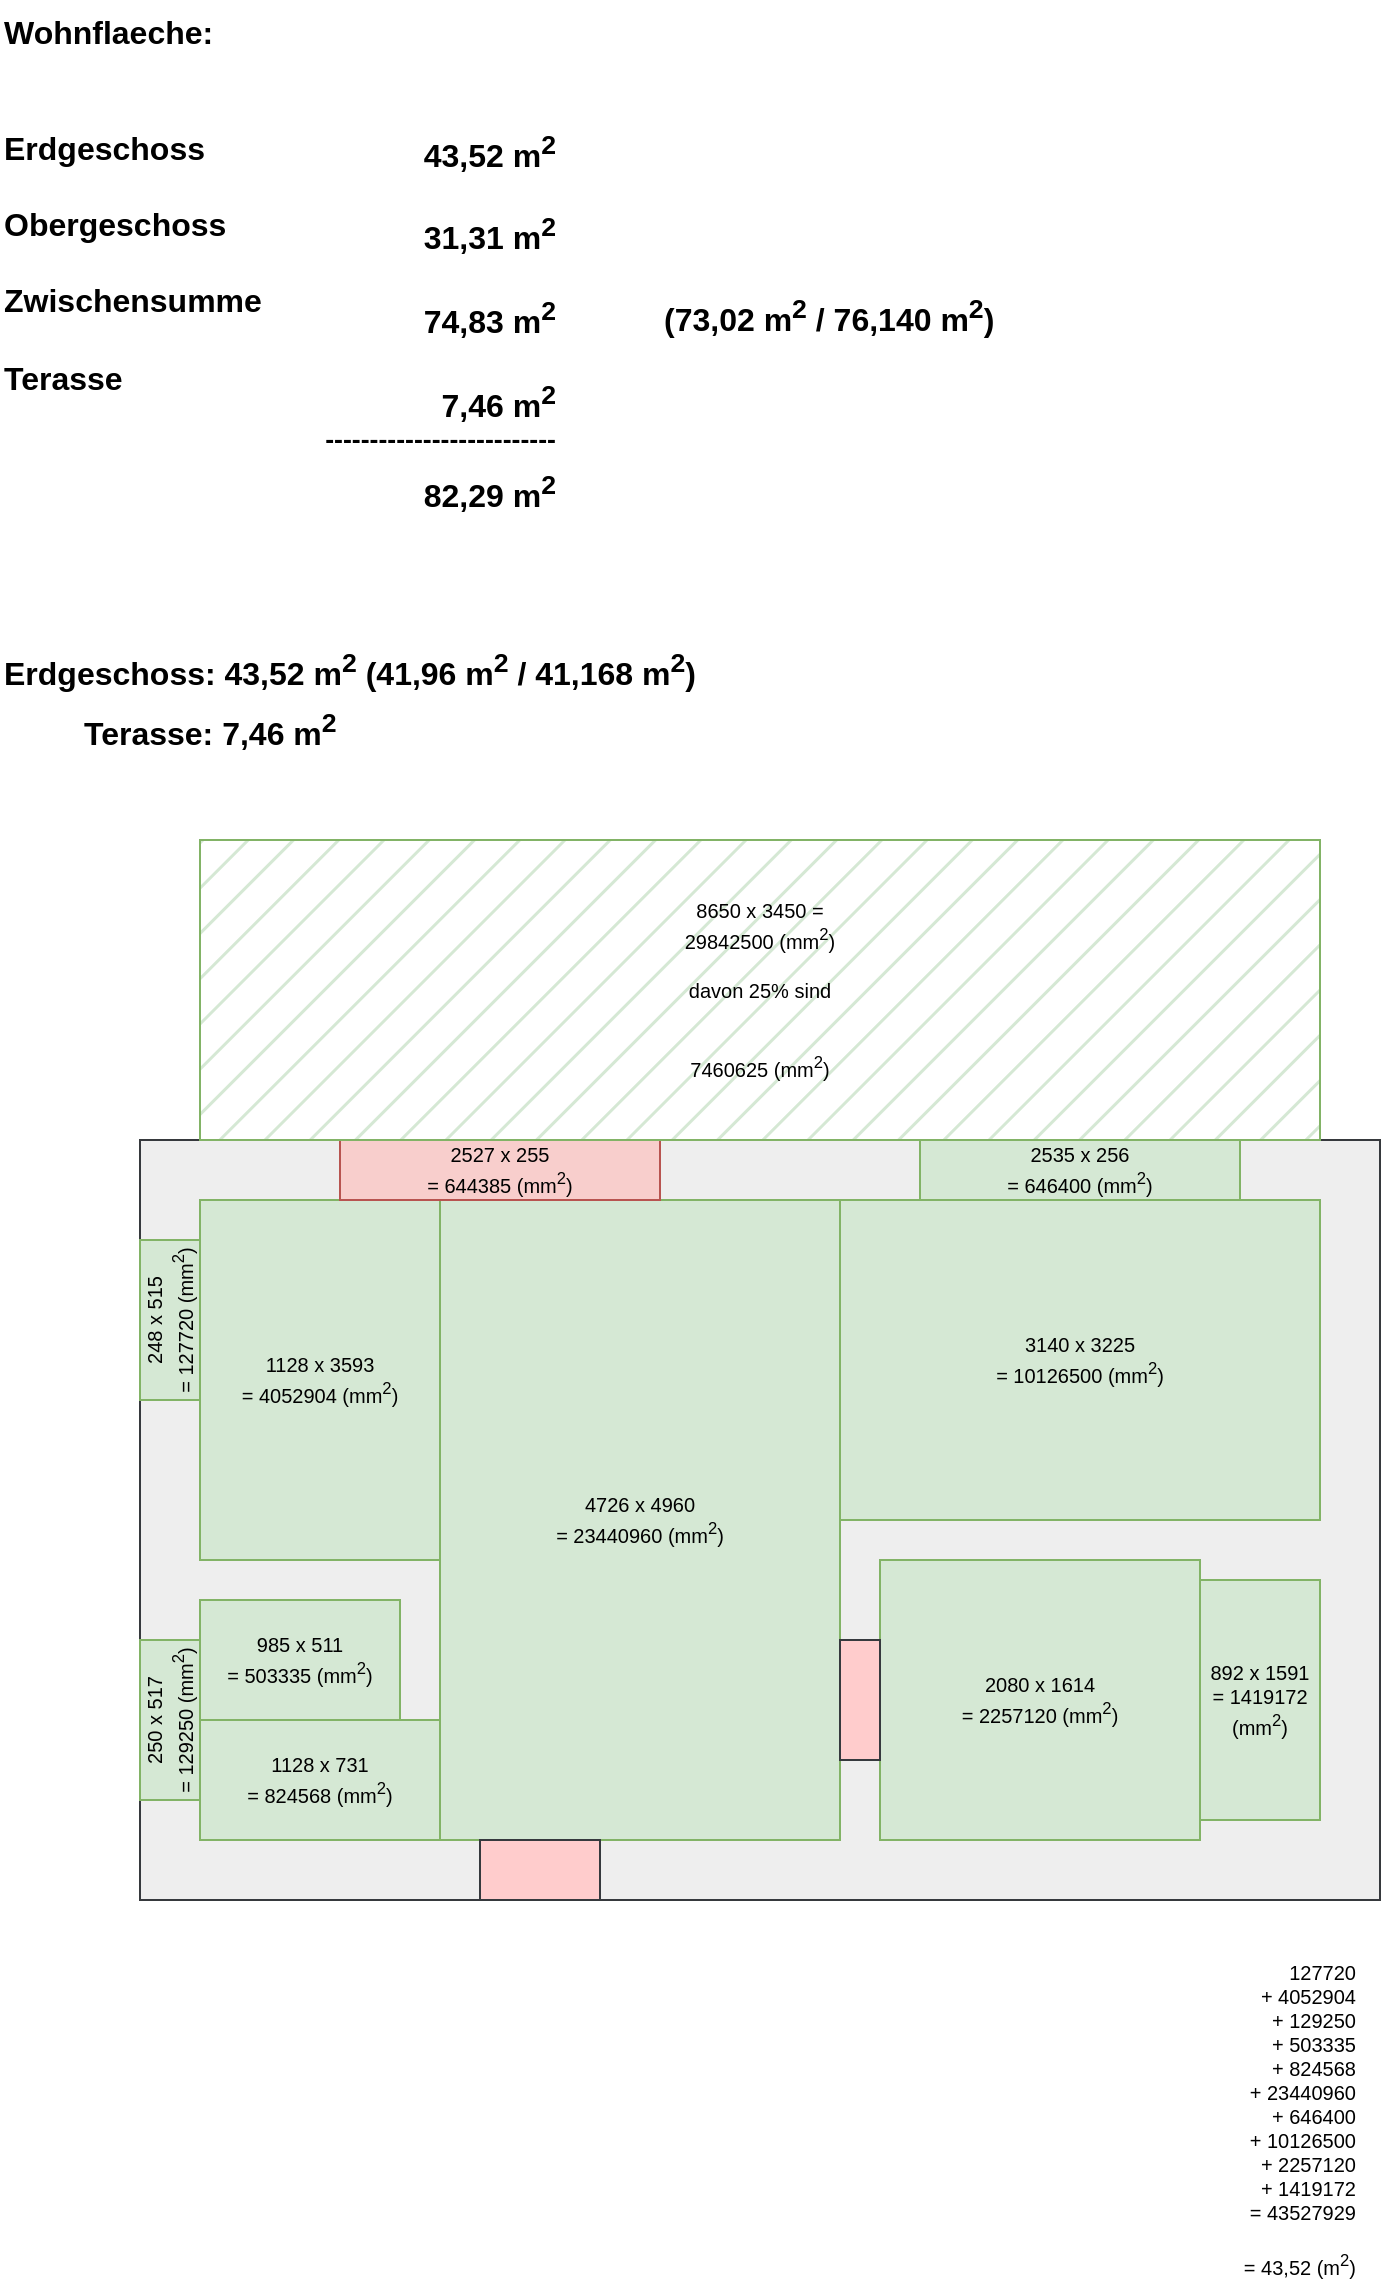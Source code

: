 <mxfile version="20.1.1" type="github" pages="2">
  <diagram id="GN6P7tGJ_L0M5nmcAcI-" name="Erdgeschoss">
    <mxGraphModel dx="1673" dy="896" grid="1" gridSize="10" guides="1" tooltips="1" connect="1" arrows="1" fold="1" page="1" pageScale="1" pageWidth="827" pageHeight="1169" math="0" shadow="0">
      <root>
        <mxCell id="0" />
        <mxCell id="1" parent="0" />
        <mxCell id="lRAfi1yXEFcrCeg3eK96-1" value="" style="rounded=0;whiteSpace=wrap;html=1;fillStyle=auto;fillColor=#eeeeee;strokeColor=#36393d;" vertex="1" parent="1">
          <mxGeometry x="110" y="610" width="620" height="380" as="geometry" />
        </mxCell>
        <mxCell id="nakAse_tgmJTzeun_6DE-19" value="1128 x 3593&lt;br&gt;= 4052904  (mm&lt;sup&gt;2&lt;/sup&gt;)" style="rounded=0;whiteSpace=wrap;html=1;fillColor=#d5e8d4;strokeColor=#82b366;fontSize=10;" parent="1" vertex="1">
          <mxGeometry x="140" y="640" width="120" height="180" as="geometry" />
        </mxCell>
        <mxCell id="nakAse_tgmJTzeun_6DE-2" value="3140 x 3225&lt;br&gt;= 10126500  (mm&lt;sup&gt;2&lt;/sup&gt;)" style="rounded=0;whiteSpace=wrap;html=1;fillColor=#d5e8d4;strokeColor=#82b366;fontSize=10;" parent="1" vertex="1">
          <mxGeometry x="460" y="640" width="240" height="160" as="geometry" />
        </mxCell>
        <mxCell id="nakAse_tgmJTzeun_6DE-4" value="2080 x 1614&lt;br&gt;= 2257120 (mm&lt;sup&gt;2&lt;/sup&gt;)" style="rounded=0;whiteSpace=wrap;html=1;fillColor=#d5e8d4;strokeColor=#82b366;fontSize=10;" parent="1" vertex="1">
          <mxGeometry x="480" y="820" width="160" height="140" as="geometry" />
        </mxCell>
        <mxCell id="nakAse_tgmJTzeun_6DE-14" value="Erdgeschoss: 43,52 m&lt;sup&gt;2&lt;/sup&gt; (41,96 m&lt;sup&gt;2&lt;/sup&gt; / 41,168 m&lt;sup&gt;2&lt;/sup&gt;)" style="text;html=1;strokeColor=none;fillColor=none;align=left;verticalAlign=middle;whiteSpace=wrap;rounded=0;fontStyle=1;fontSize=16;" parent="1" vertex="1">
          <mxGeometry x="40" y="360" width="500" height="30" as="geometry" />
        </mxCell>
        <mxCell id="nakAse_tgmJTzeun_6DE-15" value="2535 x 256&lt;br&gt;= 646400 (mm&lt;sup&gt;2&lt;/sup&gt;)" style="rounded=0;whiteSpace=wrap;html=1;fillColor=#d5e8d4;strokeColor=#82b366;fontSize=10;" parent="1" vertex="1">
          <mxGeometry x="500" y="610" width="160" height="30" as="geometry" />
        </mxCell>
        <mxCell id="nakAse_tgmJTzeun_6DE-16" value="4726 x 4960&lt;br&gt;= 23440960  (mm&lt;sup&gt;2&lt;/sup&gt;)" style="rounded=0;whiteSpace=wrap;html=1;fillColor=#d5e8d4;strokeColor=#82b366;fontSize=10;" parent="1" vertex="1">
          <mxGeometry x="260" y="640" width="200" height="320" as="geometry" />
        </mxCell>
        <mxCell id="nakAse_tgmJTzeun_6DE-17" value="1128 x 731&lt;br&gt;= 824568 (mm&lt;sup&gt;2&lt;/sup&gt;)" style="rounded=0;whiteSpace=wrap;html=1;fillColor=#d5e8d4;strokeColor=#82b366;fontSize=10;" parent="1" vertex="1">
          <mxGeometry x="140" y="900" width="120" height="60" as="geometry" />
        </mxCell>
        <mxCell id="nakAse_tgmJTzeun_6DE-18" value="985 x 511&lt;br&gt;= 503335  (mm&lt;sup&gt;2&lt;/sup&gt;)" style="rounded=0;whiteSpace=wrap;html=1;fillColor=#d5e8d4;strokeColor=#82b366;fontSize=10;" parent="1" vertex="1">
          <mxGeometry x="140" y="840" width="100" height="60" as="geometry" />
        </mxCell>
        <mxCell id="nakAse_tgmJTzeun_6DE-20" value="248 x 515&lt;br&gt;= 127720 (mm&lt;sup&gt;2&lt;/sup&gt;)" style="rounded=0;whiteSpace=wrap;html=1;fillColor=#d5e8d4;strokeColor=#82b366;fontSize=10;horizontal=0;" parent="1" vertex="1">
          <mxGeometry x="110" y="660" width="30" height="80" as="geometry" />
        </mxCell>
        <mxCell id="nakAse_tgmJTzeun_6DE-21" value="250 x 517&lt;br&gt;= 129250  (mm&lt;sup&gt;2&lt;/sup&gt;)" style="rounded=0;whiteSpace=wrap;html=1;fillColor=#d5e8d4;strokeColor=#82b366;fontSize=10;horizontal=0;" parent="1" vertex="1">
          <mxGeometry x="110" y="860" width="30" height="80" as="geometry" />
        </mxCell>
        <mxCell id="nakAse_tgmJTzeun_6DE-22" value="2527 x 255&lt;br&gt;= 644385 (mm&lt;sup&gt;2&lt;/sup&gt;)" style="rounded=0;whiteSpace=wrap;html=1;fillColor=#f8cecc;strokeColor=#b85450;fontSize=10;" parent="1" vertex="1">
          <mxGeometry x="210" y="610" width="160" height="30" as="geometry" />
        </mxCell>
        <mxCell id="nakAse_tgmJTzeun_6DE-23" value="892 x 1591&lt;br&gt;= 1419172 (mm&lt;sup&gt;2&lt;/sup&gt;)" style="rounded=0;whiteSpace=wrap;html=1;fillColor=#d5e8d4;strokeColor=#82b366;fontSize=10;" parent="1" vertex="1">
          <mxGeometry x="640" y="830" width="60" height="120" as="geometry" />
        </mxCell>
        <mxCell id="nakAse_tgmJTzeun_6DE-48" value="&lt;div&gt;127720&lt;/div&gt;&lt;div&gt;+ 4052904&lt;br&gt;+ 129250&lt;br&gt;+ 503335&lt;br&gt;+ 824568&lt;br&gt;+ 23440960&lt;br&gt;+ 646400&lt;br&gt;+ 10126500&lt;br&gt;+ 2257120&lt;br&gt;+ 1419172&lt;/div&gt;&lt;div&gt;= 43527929&lt;br&gt;&lt;/div&gt;&lt;br&gt;= 43,52 (m&lt;sup&gt;2&lt;/sup&gt;)" style="text;html=1;strokeColor=none;fillColor=none;align=right;verticalAlign=middle;whiteSpace=wrap;rounded=0;fontSize=10;fontColor=none;" parent="1" vertex="1">
          <mxGeometry x="620" y="1040" width="100" height="120" as="geometry" />
        </mxCell>
        <mxCell id="Ix563AFV0KWOiRUrgnIv-1" value="&lt;div&gt;Wohnflaeche:&lt;/div&gt;&lt;div&gt;&lt;br&gt;&lt;/div&gt;&lt;div&gt;&lt;br&gt;&lt;/div&gt;&lt;div&gt;Erdgeschoss&lt;/div&gt;&lt;div&gt;&lt;br&gt;&lt;/div&gt;&lt;div&gt;Obergeschoss&lt;/div&gt;&lt;div&gt;&lt;br&gt;&lt;/div&gt;&lt;div&gt;Zwischensumme&lt;br&gt;&lt;/div&gt;&lt;div&gt;&lt;br&gt;&lt;/div&gt;&lt;div&gt;Terasse&lt;br&gt;&lt;/div&gt;" style="text;html=1;strokeColor=none;fillColor=none;align=left;verticalAlign=top;whiteSpace=wrap;rounded=0;fontStyle=1;fontSize=16;" parent="1" vertex="1">
          <mxGeometry x="40" y="40" width="120" height="30" as="geometry" />
        </mxCell>
        <mxCell id="Ix563AFV0KWOiRUrgnIv-2" value="&lt;div&gt;&amp;nbsp;&lt;/div&gt;&lt;div&gt;&lt;br&gt;&lt;/div&gt;&lt;div&gt;&lt;br&gt;&lt;/div&gt;&lt;div&gt;43,52 m&lt;sup&gt;2&lt;/sup&gt;&lt;/div&gt;&lt;div&gt;&lt;br&gt;&lt;/div&gt;&lt;div&gt;31,31 m&lt;sup&gt;2&lt;/sup&gt;&lt;/div&gt;&lt;div&gt;&lt;br&gt;&lt;/div&gt;&lt;div&gt;&amp;nbsp;&amp;nbsp;&amp;nbsp;&amp;nbsp;&amp;nbsp;&amp;nbsp;&amp;nbsp;&amp;nbsp; 74,83 m&lt;sup&gt;2&lt;/sup&gt;&lt;/div&gt;&lt;div&gt;&lt;br&gt;&lt;/div&gt;&lt;div&gt;7,46 m&lt;sup&gt;2&lt;/sup&gt;&lt;/div&gt;&lt;div&gt;&lt;sup&gt;--------------------------&lt;/sup&gt;&lt;/div&gt;&lt;div&gt;82,29 m&lt;sup&gt;2&lt;/sup&gt;&lt;/div&gt;" style="text;html=1;strokeColor=none;fillColor=none;align=right;verticalAlign=top;whiteSpace=wrap;rounded=0;fontStyle=1;fontSize=16;" parent="1" vertex="1">
          <mxGeometry x="200" y="40" width="120" height="30" as="geometry" />
        </mxCell>
        <mxCell id="qMMao5JCLtYxsv-LrRwp-1" value="(73,02 m&lt;sup&gt;2&lt;/sup&gt; / 76,140 m&lt;sup&gt;2&lt;/sup&gt;)" style="text;html=1;strokeColor=none;fillColor=none;align=left;verticalAlign=top;whiteSpace=wrap;rounded=0;fontStyle=1;fontSize=16;" parent="1" vertex="1">
          <mxGeometry x="370" y="180" width="186" height="30" as="geometry" />
        </mxCell>
        <mxCell id="ARDp2E81A1LfyiljsvnZ-1" value="" style="rounded=0;whiteSpace=wrap;html=1;fillColor=#ffcccc;strokeColor=#36393d;fillStyle=auto;" vertex="1" parent="1">
          <mxGeometry x="460" y="860" width="20" height="60" as="geometry" />
        </mxCell>
        <mxCell id="okBXYjS1Dwwmms0KUjEk-1" value="Terasse: 7,46 m&lt;sup&gt;2&lt;/sup&gt;" style="text;html=1;strokeColor=none;fillColor=none;align=left;verticalAlign=middle;whiteSpace=wrap;rounded=0;fontStyle=1;fontSize=16;" vertex="1" parent="1">
          <mxGeometry x="80" y="390" width="280" height="30" as="geometry" />
        </mxCell>
        <mxCell id="okBXYjS1Dwwmms0KUjEk-2" value="8650 x 3450 =&lt;br&gt;&lt;div&gt;29842500 (mm&lt;sup&gt;2&lt;/sup&gt;)&lt;/div&gt;&lt;div&gt;&lt;br&gt;&lt;/div&gt;&lt;div&gt;davon 25% sind&lt;/div&gt;&lt;div&gt;&lt;br&gt;&lt;/div&gt;&lt;div&gt;&lt;br&gt;&lt;/div&gt;7460625 (mm&lt;sup&gt;2&lt;/sup&gt;)" style="rounded=0;whiteSpace=wrap;html=1;fillColor=#d5e8d4;strokeColor=#82b366;fontSize=10;fillStyle=hatch;" vertex="1" parent="1">
          <mxGeometry x="140" y="460" width="560" height="150" as="geometry" />
        </mxCell>
        <mxCell id="okBXYjS1Dwwmms0KUjEk-3" value="" style="rounded=0;whiteSpace=wrap;html=1;fillColor=#ffcccc;strokeColor=#36393d;fillStyle=auto;" vertex="1" parent="1">
          <mxGeometry x="280" y="960" width="60" height="30" as="geometry" />
        </mxCell>
      </root>
    </mxGraphModel>
  </diagram>
  <diagram name="Obergeschoss" id="88U8kige3ty0zhyT-K5h">
    <mxGraphModel dx="569" dy="305" grid="1" gridSize="10" guides="1" tooltips="1" connect="1" arrows="1" fold="1" page="1" pageScale="1" pageWidth="827" pageHeight="1169" math="0" shadow="0">
      <root>
        <mxCell id="dkQlxAO3vUwvlzerJfMj-0" />
        <mxCell id="dkQlxAO3vUwvlzerJfMj-1" parent="dkQlxAO3vUwvlzerJfMj-0" />
        <mxCell id="uho8HYjAd-tPWLUWSc0o-0" value="" style="rounded=0;whiteSpace=wrap;html=1;fillStyle=auto;fillColor=#eeeeee;strokeColor=#36393d;" vertex="1" parent="dkQlxAO3vUwvlzerJfMj-1">
          <mxGeometry x="100" y="110" width="520" height="840" as="geometry" />
        </mxCell>
        <mxCell id="dkQlxAO3vUwvlzerJfMj-2" value="Obergeschoss: 31,31 m&lt;sup&gt;2&lt;/sup&gt; (31,06 m&lt;sup&gt;2&lt;/sup&gt; / 34,972 m&lt;sup&gt;2&lt;/sup&gt;)" style="text;html=1;strokeColor=none;fillColor=none;align=left;verticalAlign=middle;whiteSpace=wrap;rounded=0;fontStyle=1;fontSize=16;" vertex="1" parent="dkQlxAO3vUwvlzerJfMj-1">
          <mxGeometry x="40" y="40" width="370" height="30" as="geometry" />
        </mxCell>
        <mxCell id="dkQlxAO3vUwvlzerJfMj-5" value="265 x 2527&lt;br&gt;= 669655 (mm&lt;sup&gt;2&lt;/sup&gt;)" style="rounded=0;whiteSpace=wrap;html=1;fillColor=#d5e8d4;strokeColor=#82b366;fontSize=10;horizontal=0;" vertex="1" parent="dkQlxAO3vUwvlzerJfMj-1">
          <mxGeometry x="580" y="690" width="30" height="160" as="geometry" />
        </mxCell>
        <mxCell id="dkQlxAO3vUwvlzerJfMj-7" value="1734 X 3987&lt;br&gt;=&lt;br&gt;6913458 (mm&lt;sup&gt;2&lt;/sup&gt;) &lt;br&gt;&lt;br&gt;&lt;div&gt;davon 50% ergibt&lt;/div&gt;&lt;div&gt;&lt;br&gt;&lt;/div&gt;&lt;div&gt;3456729 (mm&lt;sup&gt;2&lt;/sup&gt;)&lt;/div&gt;" style="rounded=0;whiteSpace=wrap;html=1;fillColor=#ffe6cc;strokeColor=#d79b00;fontSize=10;" vertex="1" parent="dkQlxAO3vUwvlzerJfMj-1">
          <mxGeometry x="220" y="630" width="160" height="280" as="geometry" />
        </mxCell>
        <mxCell id="dkQlxAO3vUwvlzerJfMj-8" value="2807 x 3987&lt;br&gt;=&lt;br&gt;11191509 (mm&lt;sup&gt;2&lt;/sup&gt;)" style="rounded=0;whiteSpace=wrap;html=1;fillColor=#d5e8d4;strokeColor=#82b366;fontSize=10;" vertex="1" parent="dkQlxAO3vUwvlzerJfMj-1">
          <mxGeometry x="380" y="630" width="200" height="280" as="geometry" />
        </mxCell>
        <mxCell id="dkQlxAO3vUwvlzerJfMj-9" value="2582025&lt;br&gt;+ 84127700&lt;br&gt;+ 127500&lt;br&gt;+ 661374&lt;br&gt;+ 755604&lt;br&gt;+ 1863000&lt;br&gt;+ 202293&lt;br&gt;+ 1384137&lt;br&gt;+ 3456729&lt;br&gt;+ 11191509&lt;br&gt;+ 669655&lt;br&gt;&lt;div&gt;=&amp;nbsp; 31311526 (mm&lt;sup&gt;2&lt;/sup&gt;)&lt;br&gt;&lt;/div&gt;&lt;br&gt;&lt;br&gt;= 31,31 (m&lt;sup&gt;2&lt;/sup&gt;)" style="text;html=1;strokeColor=none;fillColor=none;align=right;verticalAlign=middle;whiteSpace=wrap;rounded=0;fontSize=10;fontColor=none;" vertex="1" parent="dkQlxAO3vUwvlzerJfMj-1">
          <mxGeometry x="646" y="380" width="100" height="40" as="geometry" />
        </mxCell>
        <mxCell id="dkQlxAO3vUwvlzerJfMj-11" value="&lt;div&gt;431 x 2985 =&lt;br&gt;1286535 mm&lt;sup&gt;2&lt;/sup&gt;&lt;br&gt;&lt;/div&gt;&lt;div&gt;&lt;br&gt;&lt;/div&gt;&lt;div&gt;&lt;br&gt;&lt;/div&gt;&lt;div&gt;davon 0% ergibt&lt;/div&gt;&lt;div&gt;&lt;br&gt;&lt;/div&gt;&lt;div&gt;&lt;br&gt;&lt;/div&gt;&lt;div&gt;0 mm&lt;sup&gt;2&lt;/sup&gt;&lt;br&gt;&lt;/div&gt;" style="rounded=0;whiteSpace=wrap;html=1;fillColor=#f8cecc;strokeColor=#b85450;fontSize=10;" vertex="1" parent="dkQlxAO3vUwvlzerJfMj-1">
          <mxGeometry x="140" y="150" width="80" height="250" as="geometry" />
        </mxCell>
        <mxCell id="dkQlxAO3vUwvlzerJfMj-12" value="261 x 2534&lt;br&gt;= 661374 (mm&lt;sup&gt;2&lt;/sup&gt;)" style="rounded=0;whiteSpace=wrap;html=1;fillColor=#d5e8d4;strokeColor=#82b366;fontSize=10;horizontal=0;" vertex="1" parent="dkQlxAO3vUwvlzerJfMj-1">
          <mxGeometry x="579" y="210" width="31" height="160" as="geometry" />
        </mxCell>
        <mxCell id="dkQlxAO3vUwvlzerJfMj-14" value="1730 X 2985 =&lt;br&gt;5164050 (mm&lt;sup&gt;2&lt;/sup&gt;) &lt;br&gt;&lt;br&gt;&lt;div&gt;davon 50% ergibt&lt;/div&gt;&lt;div&gt;&lt;br&gt;&lt;/div&gt;&lt;div&gt;2582025 (mm&lt;sup&gt;2&lt;/sup&gt;)&lt;/div&gt;" style="rounded=0;whiteSpace=wrap;html=1;fillColor=#ffe6cc;strokeColor=#d79b00;fontSize=10;" vertex="1" parent="dkQlxAO3vUwvlzerJfMj-1">
          <mxGeometry x="220" y="150" width="160" height="250" as="geometry" />
        </mxCell>
        <mxCell id="dkQlxAO3vUwvlzerJfMj-15" value="2820 x 2985 =&lt;br&gt;8417700 (mm&lt;sup&gt;2&lt;/sup&gt;)" style="rounded=0;whiteSpace=wrap;html=1;fillColor=#d5e8d4;strokeColor=#82b366;fontSize=10;" vertex="1" parent="dkQlxAO3vUwvlzerJfMj-1">
          <mxGeometry x="380" y="150" width="200" height="250" as="geometry" />
        </mxCell>
        <mxCell id="dkQlxAO3vUwvlzerJfMj-17" value="1080 x 1725&lt;br&gt;=&lt;br&gt;1863000 (mm&lt;sup&gt;2&lt;/sup&gt;)" style="rounded=0;whiteSpace=wrap;html=1;fillColor=#d5e8d4;strokeColor=#82b366;fontSize=10;" vertex="1" parent="dkQlxAO3vUwvlzerJfMj-1">
          <mxGeometry x="320" y="420" width="80" height="190" as="geometry" />
        </mxCell>
        <mxCell id="dkQlxAO3vUwvlzerJfMj-19" value="1361 x 1017&lt;br&gt;= 1384137  (mm&lt;sup&gt;2&lt;/sup&gt;)" style="rounded=0;whiteSpace=wrap;html=1;fillColor=#d5e8d4;strokeColor=#82b366;fontSize=10;" vertex="1" parent="dkQlxAO3vUwvlzerJfMj-1">
          <mxGeometry x="420" y="510" width="159" height="100" as="geometry" />
        </mxCell>
        <mxCell id="dkQlxAO3vUwvlzerJfMj-20" value="1183 x 171 =&lt;br&gt;202293 (mm&lt;sup&gt;2&lt;/sup&gt;)" style="rounded=0;whiteSpace=wrap;html=1;fillColor=#d5e8d4;strokeColor=#82b366;fontSize=10;" vertex="1" parent="dkQlxAO3vUwvlzerJfMj-1">
          <mxGeometry x="420" y="480" width="130" height="30" as="geometry" />
        </mxCell>
        <mxCell id="dkQlxAO3vUwvlzerJfMj-21" value="265 x 760" style="rounded=0;whiteSpace=wrap;html=1;fillColor=#f8cecc;strokeColor=#b85450;fontSize=10;horizontal=0;" vertex="1" parent="dkQlxAO3vUwvlzerJfMj-1">
          <mxGeometry x="578" y="540" width="32" height="60" as="geometry" />
        </mxCell>
        <mxCell id="dkQlxAO3vUwvlzerJfMj-31" value="1359 x 556&lt;br&gt;=&lt;br&gt;755604 (mm&lt;sup&gt;2&lt;/sup&gt;)" style="rounded=0;whiteSpace=wrap;html=1;fillColor=#d5e8d4;strokeColor=#82b366;fontSize=10;" vertex="1" parent="dkQlxAO3vUwvlzerJfMj-1">
          <mxGeometry x="420" y="400" width="160" height="60" as="geometry" />
        </mxCell>
        <mxCell id="dkQlxAO3vUwvlzerJfMj-34" value="510 x 250 =&lt;br&gt;127500 (mm&lt;sup&gt;2&lt;/sup&gt;)" style="rounded=0;whiteSpace=wrap;html=1;fillColor=#d5e8d4;strokeColor=#82b366;fontSize=10;" vertex="1" parent="dkQlxAO3vUwvlzerJfMj-1">
          <mxGeometry x="470" y="120" width="80" height="30" as="geometry" />
        </mxCell>
        <mxCell id="dkQlxAO3vUwvlzerJfMj-44" value="WC: 1,586 (1,612)" style="text;html=1;strokeColor=none;fillColor=none;align=right;verticalAlign=middle;whiteSpace=wrap;rounded=0;fontSize=10;fontColor=none;" vertex="1" parent="dkQlxAO3vUwvlzerJfMj-1">
          <mxGeometry x="676" y="510" width="100" height="40" as="geometry" />
        </mxCell>
        <mxCell id="dkQlxAO3vUwvlzerJfMj-45" value="Flur: 1,863 (1,867)" style="text;html=1;strokeColor=none;fillColor=none;align=right;verticalAlign=middle;whiteSpace=wrap;rounded=0;fontSize=10;fontColor=none;" vertex="1" parent="dkQlxAO3vUwvlzerJfMj-1">
          <mxGeometry x="30" y="630" width="100" height="40" as="geometry" />
        </mxCell>
        <mxCell id="dkQlxAO3vUwvlzerJfMj-46" value="Schlafen: 15,318 (17,543)" style="text;html=1;strokeColor=none;fillColor=none;align=right;verticalAlign=middle;whiteSpace=wrap;rounded=0;fontSize=10;fontColor=none;" vertex="1" parent="dkQlxAO3vUwvlzerJfMj-1">
          <mxGeometry x="616" y="740" width="160" height="40" as="geometry" />
        </mxCell>
        <mxCell id="dkQlxAO3vUwvlzerJfMj-47" value="Gast: 12,544 (13,951)" style="text;html=1;strokeColor=none;fillColor=none;align=right;verticalAlign=middle;whiteSpace=wrap;rounded=0;fontSize=10;fontColor=none;" vertex="1" parent="dkQlxAO3vUwvlzerJfMj-1">
          <mxGeometry x="578" y="140" width="160" height="40" as="geometry" />
        </mxCell>
        <mxCell id="dkQlxAO3vUwvlzerJfMj-51" value="2360 x 1716&lt;br&gt;= 4049760 (mm&lt;sup&gt;2&lt;/sup&gt;)" style="rounded=0;whiteSpace=wrap;html=1;fillColor=#f5f5f5;strokeColor=#666666;fontSize=10;fontColor=#333333;" vertex="1" parent="dkQlxAO3vUwvlzerJfMj-1">
          <mxGeometry x="140" y="420" width="180" height="190" as="geometry" />
        </mxCell>
        <mxCell id="K5IYkaJpFIfFl92p16pp-1" value="" style="rounded=0;whiteSpace=wrap;html=1;fillColor=#ffcccc;strokeColor=#36393d;" vertex="1" parent="dkQlxAO3vUwvlzerJfMj-1">
          <mxGeometry x="330" y="610" width="60" height="20" as="geometry" />
        </mxCell>
        <mxCell id="K5IYkaJpFIfFl92p16pp-2" value="" style="rounded=0;whiteSpace=wrap;html=1;fillColor=#ffcccc;strokeColor=#36393d;" vertex="1" parent="dkQlxAO3vUwvlzerJfMj-1">
          <mxGeometry x="330" y="400" width="60" height="20" as="geometry" />
        </mxCell>
        <mxCell id="K5IYkaJpFIfFl92p16pp-3" value="" style="rounded=0;whiteSpace=wrap;html=1;fillColor=#ffcccc;strokeColor=#36393d;" vertex="1" parent="dkQlxAO3vUwvlzerJfMj-1">
          <mxGeometry x="400" y="540" width="20" height="60" as="geometry" />
        </mxCell>
        <mxCell id="U4gVO1gv-Yb4SQsHjbrp-0" value="&lt;div&gt;414 x 3987 =&lt;br&gt;1650618 mm&lt;sup&gt;2&lt;/sup&gt;&lt;br&gt;&lt;/div&gt;&lt;div&gt;&lt;br&gt;&lt;/div&gt;&lt;div&gt;&lt;br&gt;&lt;/div&gt;&lt;div&gt;davon 0% ergibt&lt;/div&gt;&lt;div&gt;&lt;br&gt;&lt;/div&gt;&lt;div&gt;&lt;br&gt;&lt;/div&gt;&lt;div&gt;0 mm&lt;sup&gt;2&lt;/sup&gt;&lt;br&gt;&lt;/div&gt;" style="rounded=0;whiteSpace=wrap;html=1;fillColor=#f8cecc;strokeColor=#b85450;fontSize=10;" vertex="1" parent="dkQlxAO3vUwvlzerJfMj-1">
          <mxGeometry x="139" y="630" width="81" height="280" as="geometry" />
        </mxCell>
        <mxCell id="uho8HYjAd-tPWLUWSc0o-1" value="" style="rounded=0;whiteSpace=wrap;html=1;" vertex="1" parent="dkQlxAO3vUwvlzerJfMj-1">
          <mxGeometry x="470" y="110" width="80" height="10" as="geometry" />
        </mxCell>
        <mxCell id="uho8HYjAd-tPWLUWSc0o-2" value="" style="rounded=0;whiteSpace=wrap;html=1;" vertex="1" parent="dkQlxAO3vUwvlzerJfMj-1">
          <mxGeometry x="610" y="210" width="10" height="160" as="geometry" />
        </mxCell>
        <mxCell id="uho8HYjAd-tPWLUWSc0o-3" value="" style="rounded=0;whiteSpace=wrap;html=1;" vertex="1" parent="dkQlxAO3vUwvlzerJfMj-1">
          <mxGeometry x="610" y="540" width="10" height="60" as="geometry" />
        </mxCell>
        <mxCell id="uho8HYjAd-tPWLUWSc0o-4" value="" style="rounded=0;whiteSpace=wrap;html=1;" vertex="1" parent="dkQlxAO3vUwvlzerJfMj-1">
          <mxGeometry x="610" y="690" width="10" height="160" as="geometry" />
        </mxCell>
      </root>
    </mxGraphModel>
  </diagram>
</mxfile>
